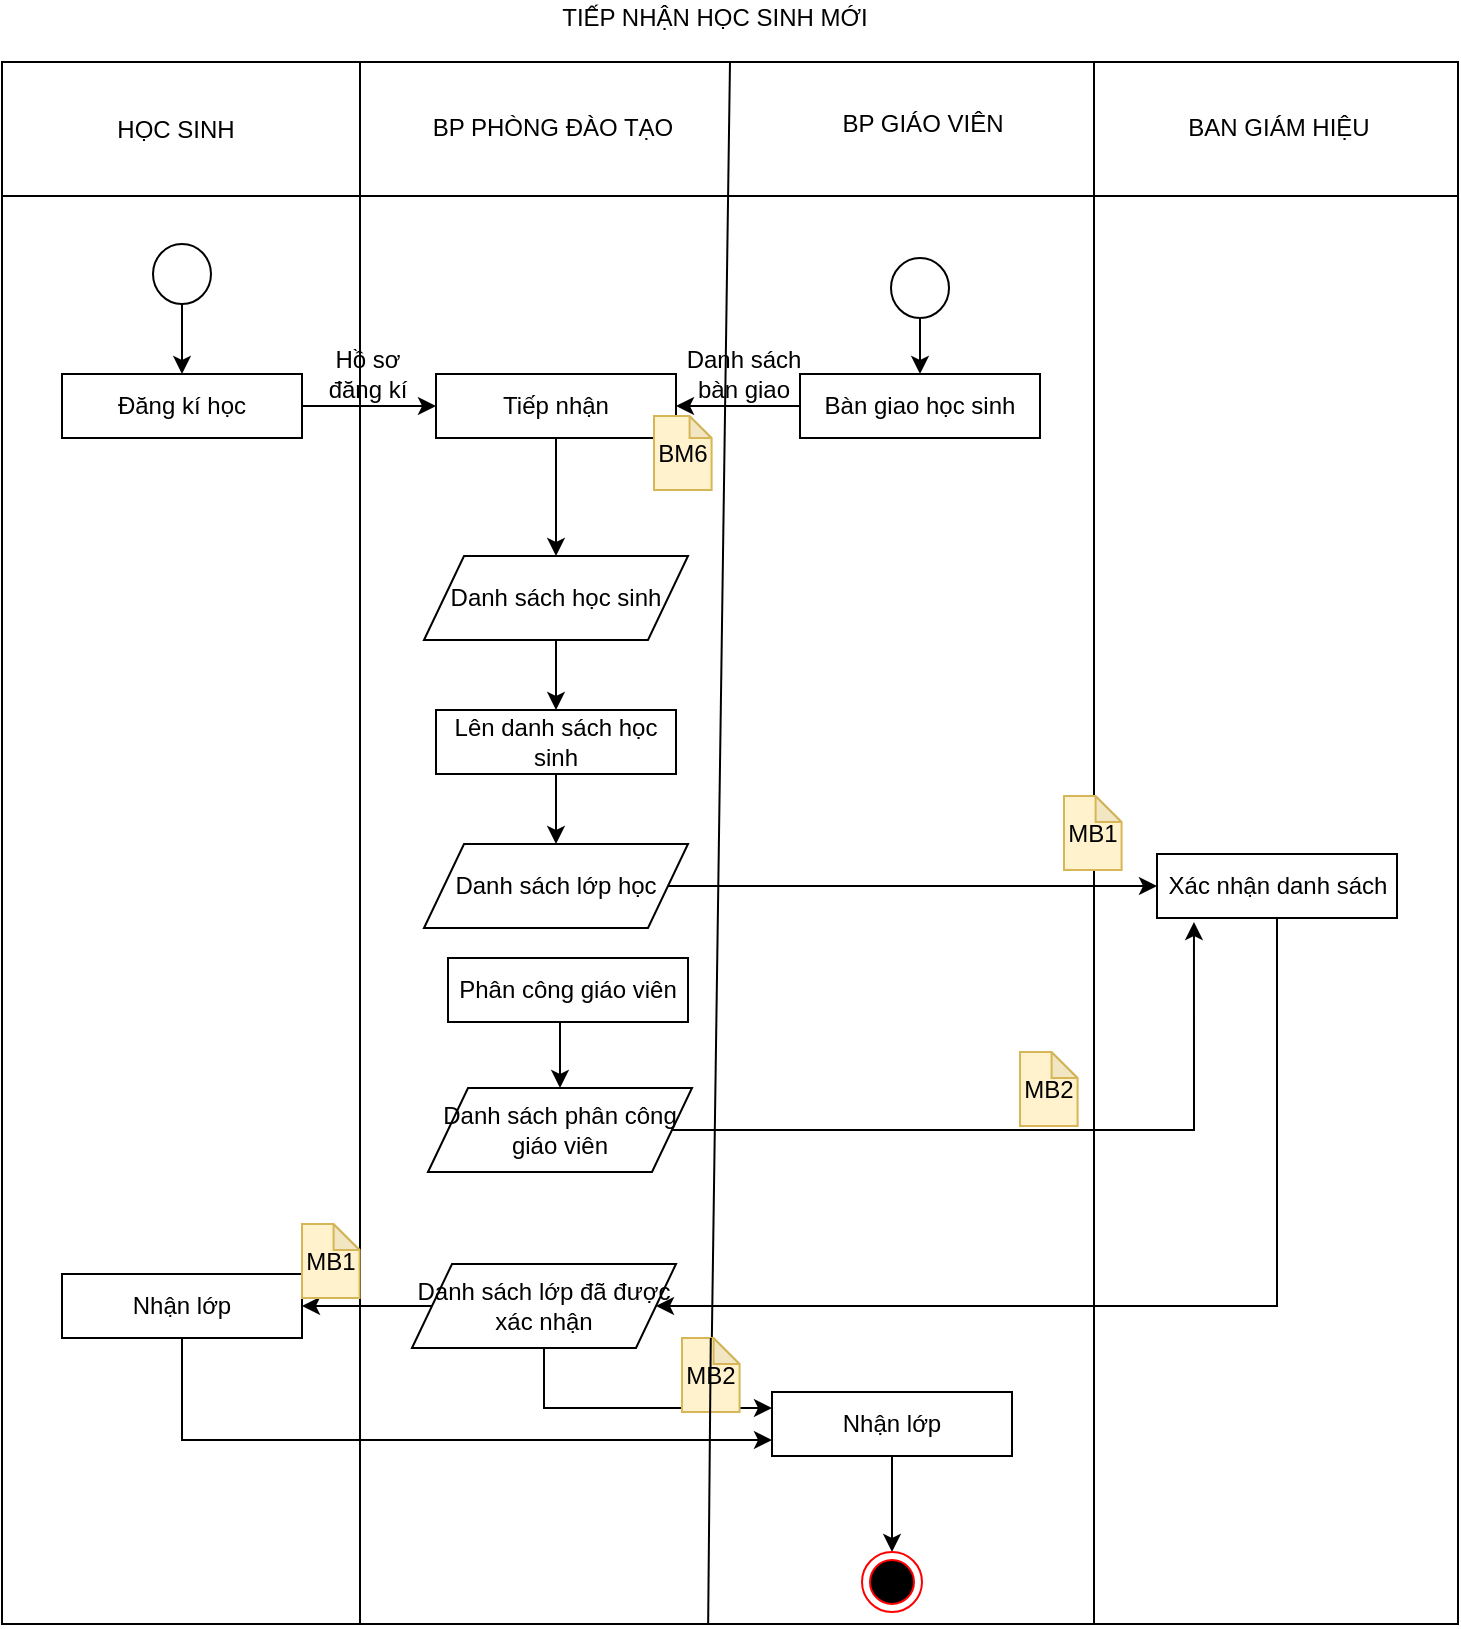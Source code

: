 <mxfile version="14.5.3" type="github">
  <diagram id="GM21wBxc2DHTKVHeBlKp" name="Page-1">
    <mxGraphModel dx="1055" dy="491" grid="0" gridSize="10" guides="1" tooltips="1" connect="1" arrows="1" fold="1" page="1" pageScale="1" pageWidth="850" pageHeight="1100" math="0" shadow="0">
      <root>
        <mxCell id="0" />
        <mxCell id="1" parent="0" />
        <mxCell id="e6wqYFJ9L4pIo_LX10lc-1" value="" style="shape=internalStorage;whiteSpace=wrap;html=1;backgroundOutline=1;dx=179;dy=67;" parent="1" vertex="1">
          <mxGeometry x="77" y="66" width="728" height="781" as="geometry" />
        </mxCell>
        <mxCell id="e6wqYFJ9L4pIo_LX10lc-2" value="HỌC SINH" style="text;html=1;strokeColor=none;fillColor=none;align=center;verticalAlign=middle;whiteSpace=wrap;rounded=0;" parent="1" vertex="1">
          <mxGeometry x="126" y="90" width="76" height="20" as="geometry" />
        </mxCell>
        <mxCell id="e6wqYFJ9L4pIo_LX10lc-4" value="BP PHÒNG ĐÀO TẠO" style="text;html=1;align=center;verticalAlign=middle;resizable=0;points=[];autosize=1;" parent="1" vertex="1">
          <mxGeometry x="286" y="90" width="131" height="18" as="geometry" />
        </mxCell>
        <mxCell id="e6wqYFJ9L4pIo_LX10lc-6" value="" style="endArrow=none;html=1;entryX=0.5;entryY=0;entryDx=0;entryDy=0;exitX=0.5;exitY=1;exitDx=0;exitDy=0;" parent="1" source="rvDuOdwsDk_Lrumee5WT-4" target="e6wqYFJ9L4pIo_LX10lc-1" edge="1">
          <mxGeometry width="50" height="50" relative="1" as="geometry">
            <mxPoint x="279" y="500" as="sourcePoint" />
            <mxPoint x="329" y="450" as="targetPoint" />
          </mxGeometry>
        </mxCell>
        <mxCell id="e6wqYFJ9L4pIo_LX10lc-7" value="" style="endArrow=none;html=1;exitX=0.75;exitY=0;exitDx=0;exitDy=0;entryX=0.75;entryY=1;entryDx=0;entryDy=0;" parent="1" source="e6wqYFJ9L4pIo_LX10lc-1" target="e6wqYFJ9L4pIo_LX10lc-1" edge="1">
          <mxGeometry width="50" height="50" relative="1" as="geometry">
            <mxPoint x="279" y="500" as="sourcePoint" />
            <mxPoint x="329" y="450" as="targetPoint" />
          </mxGeometry>
        </mxCell>
        <mxCell id="e6wqYFJ9L4pIo_LX10lc-8" value="BP GIÁO VIÊN" style="text;html=1;align=center;verticalAlign=middle;resizable=0;points=[];autosize=1;" parent="1" vertex="1">
          <mxGeometry x="492" y="88" width="90" height="18" as="geometry" />
        </mxCell>
        <mxCell id="e6wqYFJ9L4pIo_LX10lc-9" value="BAN GIÁM HIỆU" style="text;html=1;align=center;verticalAlign=middle;resizable=0;points=[];autosize=1;" parent="1" vertex="1">
          <mxGeometry x="664" y="90" width="101" height="18" as="geometry" />
        </mxCell>
        <mxCell id="e6wqYFJ9L4pIo_LX10lc-10" value="" style="ellipse;whiteSpace=wrap;html=1;" parent="1" vertex="1">
          <mxGeometry x="152.5" y="157" width="29" height="30" as="geometry" />
        </mxCell>
        <mxCell id="e6wqYFJ9L4pIo_LX10lc-11" value="" style="endArrow=classic;html=1;exitX=0.5;exitY=1;exitDx=0;exitDy=0;entryX=0.5;entryY=0;entryDx=0;entryDy=0;" parent="1" source="e6wqYFJ9L4pIo_LX10lc-10" target="e6wqYFJ9L4pIo_LX10lc-12" edge="1">
          <mxGeometry width="50" height="50" relative="1" as="geometry">
            <mxPoint x="392" y="500" as="sourcePoint" />
            <mxPoint x="442" y="450" as="targetPoint" />
          </mxGeometry>
        </mxCell>
        <mxCell id="rJRlgSTPhRBSyXRxf0p6-7" style="edgeStyle=orthogonalEdgeStyle;rounded=0;orthogonalLoop=1;jettySize=auto;html=1;exitX=1;exitY=0.5;exitDx=0;exitDy=0;entryX=0;entryY=0.5;entryDx=0;entryDy=0;" parent="1" source="e6wqYFJ9L4pIo_LX10lc-12" target="e6wqYFJ9L4pIo_LX10lc-14" edge="1">
          <mxGeometry relative="1" as="geometry" />
        </mxCell>
        <mxCell id="e6wqYFJ9L4pIo_LX10lc-12" value="Đăng kí học" style="rounded=0;whiteSpace=wrap;html=1;" parent="1" vertex="1">
          <mxGeometry x="107" y="222" width="120" height="32" as="geometry" />
        </mxCell>
        <mxCell id="e6wqYFJ9L4pIo_LX10lc-14" value="Tiếp nhận " style="rounded=0;whiteSpace=wrap;html=1;" parent="1" vertex="1">
          <mxGeometry x="294" y="222" width="120" height="32" as="geometry" />
        </mxCell>
        <mxCell id="rJRlgSTPhRBSyXRxf0p6-4" style="edgeStyle=orthogonalEdgeStyle;rounded=0;orthogonalLoop=1;jettySize=auto;html=1;exitX=0;exitY=0.5;exitDx=0;exitDy=0;" parent="1" source="rJRlgSTPhRBSyXRxf0p6-1" target="e6wqYFJ9L4pIo_LX10lc-14" edge="1">
          <mxGeometry relative="1" as="geometry" />
        </mxCell>
        <mxCell id="rJRlgSTPhRBSyXRxf0p6-1" value="Bàn giao học sinh" style="rounded=0;whiteSpace=wrap;html=1;" parent="1" vertex="1">
          <mxGeometry x="476" y="222" width="120" height="32" as="geometry" />
        </mxCell>
        <mxCell id="rJRlgSTPhRBSyXRxf0p6-14" style="edgeStyle=orthogonalEdgeStyle;rounded=0;orthogonalLoop=1;jettySize=auto;html=1;exitX=0.5;exitY=1;exitDx=0;exitDy=0;" parent="1" source="rJRlgSTPhRBSyXRxf0p6-2" target="rJRlgSTPhRBSyXRxf0p6-1" edge="1">
          <mxGeometry relative="1" as="geometry" />
        </mxCell>
        <mxCell id="rJRlgSTPhRBSyXRxf0p6-2" value="" style="ellipse;whiteSpace=wrap;html=1;" parent="1" vertex="1">
          <mxGeometry x="521.5" y="164" width="29" height="30" as="geometry" />
        </mxCell>
        <mxCell id="rJRlgSTPhRBSyXRxf0p6-6" value="Danh sách bàn giao" style="text;html=1;strokeColor=none;fillColor=none;align=center;verticalAlign=middle;whiteSpace=wrap;rounded=0;" parent="1" vertex="1">
          <mxGeometry x="414" y="194" width="68" height="56" as="geometry" />
        </mxCell>
        <mxCell id="rJRlgSTPhRBSyXRxf0p6-8" value="" style="endArrow=classic;html=1;exitX=0.5;exitY=1;exitDx=0;exitDy=0;entryX=0.5;entryY=0;entryDx=0;entryDy=0;" parent="1" source="e6wqYFJ9L4pIo_LX10lc-14" target="rJRlgSTPhRBSyXRxf0p6-18" edge="1">
          <mxGeometry width="50" height="50" relative="1" as="geometry">
            <mxPoint x="399" y="423" as="sourcePoint" />
            <mxPoint x="449" y="373" as="targetPoint" />
          </mxGeometry>
        </mxCell>
        <mxCell id="rJRlgSTPhRBSyXRxf0p6-16" style="edgeStyle=orthogonalEdgeStyle;rounded=0;orthogonalLoop=1;jettySize=auto;html=1;exitX=0.5;exitY=1;exitDx=0;exitDy=0;entryX=0.5;entryY=0;entryDx=0;entryDy=0;" parent="1" source="rJRlgSTPhRBSyXRxf0p6-18" target="rJRlgSTPhRBSyXRxf0p6-15" edge="1">
          <mxGeometry relative="1" as="geometry" />
        </mxCell>
        <mxCell id="rvDuOdwsDk_Lrumee5WT-2" style="edgeStyle=orthogonalEdgeStyle;rounded=0;orthogonalLoop=1;jettySize=auto;html=1;exitX=0.5;exitY=1;exitDx=0;exitDy=0;entryX=0.5;entryY=0;entryDx=0;entryDy=0;" edge="1" parent="1" source="rJRlgSTPhRBSyXRxf0p6-9" target="rvDuOdwsDk_Lrumee5WT-1">
          <mxGeometry relative="1" as="geometry" />
        </mxCell>
        <mxCell id="rJRlgSTPhRBSyXRxf0p6-9" value="Phân công giáo viên" style="rounded=0;whiteSpace=wrap;html=1;" parent="1" vertex="1">
          <mxGeometry x="300" y="514" width="120" height="32" as="geometry" />
        </mxCell>
        <mxCell id="rJRlgSTPhRBSyXRxf0p6-10" value="Hồ sơ đăng kí" style="text;html=1;strokeColor=none;fillColor=none;align=center;verticalAlign=middle;whiteSpace=wrap;rounded=0;" parent="1" vertex="1">
          <mxGeometry x="230" y="194" width="60" height="56" as="geometry" />
        </mxCell>
        <mxCell id="rJRlgSTPhRBSyXRxf0p6-24" style="edgeStyle=orthogonalEdgeStyle;rounded=0;orthogonalLoop=1;jettySize=auto;html=1;exitX=0.5;exitY=1;exitDx=0;exitDy=0;entryX=0.5;entryY=0;entryDx=0;entryDy=0;" parent="1" source="rJRlgSTPhRBSyXRxf0p6-15" target="rJRlgSTPhRBSyXRxf0p6-22" edge="1">
          <mxGeometry relative="1" as="geometry" />
        </mxCell>
        <mxCell id="rJRlgSTPhRBSyXRxf0p6-15" value="Lên danh sách học sinh" style="rounded=0;whiteSpace=wrap;html=1;" parent="1" vertex="1">
          <mxGeometry x="294" y="390" width="120" height="32" as="geometry" />
        </mxCell>
        <mxCell id="rJRlgSTPhRBSyXRxf0p6-18" value="Danh sách học sinh" style="shape=parallelogram;perimeter=parallelogramPerimeter;whiteSpace=wrap;html=1;fixedSize=1;" parent="1" vertex="1">
          <mxGeometry x="288" y="313" width="132" height="42" as="geometry" />
        </mxCell>
        <mxCell id="rJRlgSTPhRBSyXRxf0p6-63" style="edgeStyle=orthogonalEdgeStyle;rounded=0;orthogonalLoop=1;jettySize=auto;html=1;exitX=0.5;exitY=1;exitDx=0;exitDy=0;entryX=1;entryY=0.5;entryDx=0;entryDy=0;" parent="1" source="rJRlgSTPhRBSyXRxf0p6-20" target="rJRlgSTPhRBSyXRxf0p6-61" edge="1">
          <mxGeometry relative="1" as="geometry">
            <Array as="points">
              <mxPoint x="715" y="688" />
            </Array>
          </mxGeometry>
        </mxCell>
        <mxCell id="rJRlgSTPhRBSyXRxf0p6-20" value="Xác nhận danh sách" style="rounded=0;whiteSpace=wrap;html=1;" parent="1" vertex="1">
          <mxGeometry x="654.5" y="462" width="120" height="32" as="geometry" />
        </mxCell>
        <mxCell id="rJRlgSTPhRBSyXRxf0p6-25" style="edgeStyle=orthogonalEdgeStyle;rounded=0;orthogonalLoop=1;jettySize=auto;html=1;exitX=0;exitY=0.5;exitDx=0;exitDy=0;entryX=1;entryY=0.5;entryDx=0;entryDy=0;" parent="1" source="rJRlgSTPhRBSyXRxf0p6-61" target="rJRlgSTPhRBSyXRxf0p6-23" edge="1">
          <mxGeometry relative="1" as="geometry" />
        </mxCell>
        <mxCell id="rJRlgSTPhRBSyXRxf0p6-27" style="edgeStyle=orthogonalEdgeStyle;rounded=0;orthogonalLoop=1;jettySize=auto;html=1;exitX=1;exitY=0.5;exitDx=0;exitDy=0;entryX=0;entryY=0.5;entryDx=0;entryDy=0;" parent="1" source="rJRlgSTPhRBSyXRxf0p6-22" target="rJRlgSTPhRBSyXRxf0p6-20" edge="1">
          <mxGeometry relative="1" as="geometry" />
        </mxCell>
        <mxCell id="rJRlgSTPhRBSyXRxf0p6-32" style="edgeStyle=orthogonalEdgeStyle;rounded=0;orthogonalLoop=1;jettySize=auto;html=1;entryX=0;entryY=0.25;entryDx=0;entryDy=0;exitX=0.5;exitY=1;exitDx=0;exitDy=0;" parent="1" source="rJRlgSTPhRBSyXRxf0p6-61" target="rJRlgSTPhRBSyXRxf0p6-26" edge="1">
          <mxGeometry relative="1" as="geometry">
            <mxPoint x="357" y="739" as="sourcePoint" />
          </mxGeometry>
        </mxCell>
        <mxCell id="rJRlgSTPhRBSyXRxf0p6-22" value="Danh sách lớp học" style="shape=parallelogram;perimeter=parallelogramPerimeter;whiteSpace=wrap;html=1;fixedSize=1;" parent="1" vertex="1">
          <mxGeometry x="288" y="457" width="132" height="42" as="geometry" />
        </mxCell>
        <mxCell id="rJRlgSTPhRBSyXRxf0p6-33" style="edgeStyle=orthogonalEdgeStyle;rounded=0;orthogonalLoop=1;jettySize=auto;html=1;entryX=0;entryY=0.75;entryDx=0;entryDy=0;exitX=0.5;exitY=1;exitDx=0;exitDy=0;" parent="1" source="rJRlgSTPhRBSyXRxf0p6-23" target="rJRlgSTPhRBSyXRxf0p6-26" edge="1">
          <mxGeometry relative="1" as="geometry">
            <mxPoint x="174" y="755" as="sourcePoint" />
          </mxGeometry>
        </mxCell>
        <mxCell id="rJRlgSTPhRBSyXRxf0p6-23" value="Nhận lớp" style="rounded=0;whiteSpace=wrap;html=1;" parent="1" vertex="1">
          <mxGeometry x="107" y="672" width="120" height="32" as="geometry" />
        </mxCell>
        <mxCell id="rJRlgSTPhRBSyXRxf0p6-56" style="edgeStyle=orthogonalEdgeStyle;rounded=0;orthogonalLoop=1;jettySize=auto;html=1;exitX=0.5;exitY=1;exitDx=0;exitDy=0;entryX=0.5;entryY=0;entryDx=0;entryDy=0;" parent="1" source="rJRlgSTPhRBSyXRxf0p6-26" target="rJRlgSTPhRBSyXRxf0p6-55" edge="1">
          <mxGeometry relative="1" as="geometry" />
        </mxCell>
        <mxCell id="rJRlgSTPhRBSyXRxf0p6-26" value="Nhận lớp" style="rounded=0;whiteSpace=wrap;html=1;" parent="1" vertex="1">
          <mxGeometry x="462" y="731" width="120" height="32" as="geometry" />
        </mxCell>
        <mxCell id="rJRlgSTPhRBSyXRxf0p6-29" value="BM6" style="shape=note;whiteSpace=wrap;html=1;backgroundOutline=1;darkOpacity=0.05;size=11;fillColor=#fff2cc;strokeColor=#d6b656;" parent="1" vertex="1">
          <mxGeometry x="403" y="243" width="28.8" height="37" as="geometry" />
        </mxCell>
        <mxCell id="rJRlgSTPhRBSyXRxf0p6-55" value="" style="ellipse;html=1;shape=endState;fillColor=#000000;strokeColor=#ff0000;" parent="1" vertex="1">
          <mxGeometry x="507" y="811" width="30" height="30" as="geometry" />
        </mxCell>
        <mxCell id="rJRlgSTPhRBSyXRxf0p6-57" value="TIẾP NHẬN HỌC SINH MỚI" style="text;html=1;align=center;verticalAlign=middle;resizable=0;points=[];autosize=1;" parent="1" vertex="1">
          <mxGeometry x="351" y="35" width="164" height="18" as="geometry" />
        </mxCell>
        <mxCell id="rJRlgSTPhRBSyXRxf0p6-58" value="MB1" style="shape=note;whiteSpace=wrap;html=1;backgroundOutline=1;darkOpacity=0.05;size=13;fillColor=#fff2cc;strokeColor=#d6b656;" parent="1" vertex="1">
          <mxGeometry x="608" y="433" width="28.8" height="37" as="geometry" />
        </mxCell>
        <mxCell id="rJRlgSTPhRBSyXRxf0p6-61" value="Danh sách lớp đã được xác nhận" style="shape=parallelogram;perimeter=parallelogramPerimeter;whiteSpace=wrap;html=1;fixedSize=1;" parent="1" vertex="1">
          <mxGeometry x="282" y="667" width="132" height="42" as="geometry" />
        </mxCell>
        <mxCell id="rvDuOdwsDk_Lrumee5WT-3" style="edgeStyle=orthogonalEdgeStyle;rounded=0;orthogonalLoop=1;jettySize=auto;html=1;exitX=1;exitY=0.5;exitDx=0;exitDy=0;entryX=0.154;entryY=1.063;entryDx=0;entryDy=0;entryPerimeter=0;" edge="1" parent="1" source="rvDuOdwsDk_Lrumee5WT-1" target="rJRlgSTPhRBSyXRxf0p6-20">
          <mxGeometry relative="1" as="geometry" />
        </mxCell>
        <mxCell id="rvDuOdwsDk_Lrumee5WT-1" value="Danh sách phân công giáo viên" style="shape=parallelogram;perimeter=parallelogramPerimeter;whiteSpace=wrap;html=1;fixedSize=1;" vertex="1" parent="1">
          <mxGeometry x="290" y="579" width="132" height="42" as="geometry" />
        </mxCell>
        <mxCell id="rvDuOdwsDk_Lrumee5WT-4" value="MB2" style="shape=note;whiteSpace=wrap;html=1;backgroundOutline=1;darkOpacity=0.05;size=13;fillColor=#fff2cc;strokeColor=#d6b656;" vertex="1" parent="1">
          <mxGeometry x="417" y="704" width="28.8" height="37" as="geometry" />
        </mxCell>
        <mxCell id="rvDuOdwsDk_Lrumee5WT-5" value="" style="endArrow=none;html=1;entryX=0.5;entryY=0;entryDx=0;entryDy=0;exitX=0.485;exitY=1;exitDx=0;exitDy=0;exitPerimeter=0;" edge="1" parent="1" source="e6wqYFJ9L4pIo_LX10lc-1" target="rvDuOdwsDk_Lrumee5WT-4">
          <mxGeometry width="50" height="50" relative="1" as="geometry">
            <mxPoint x="441" y="847" as="sourcePoint" />
            <mxPoint x="441" y="66" as="targetPoint" />
          </mxGeometry>
        </mxCell>
        <mxCell id="rvDuOdwsDk_Lrumee5WT-7" value="MB1" style="shape=note;whiteSpace=wrap;html=1;backgroundOutline=1;darkOpacity=0.05;size=13;fillColor=#fff2cc;strokeColor=#d6b656;" vertex="1" parent="1">
          <mxGeometry x="227" y="647" width="28.8" height="37" as="geometry" />
        </mxCell>
        <mxCell id="rvDuOdwsDk_Lrumee5WT-8" value="MB2" style="shape=note;whiteSpace=wrap;html=1;backgroundOutline=1;darkOpacity=0.05;size=13;fillColor=#fff2cc;strokeColor=#d6b656;" vertex="1" parent="1">
          <mxGeometry x="586" y="561" width="28.8" height="37" as="geometry" />
        </mxCell>
      </root>
    </mxGraphModel>
  </diagram>
</mxfile>
